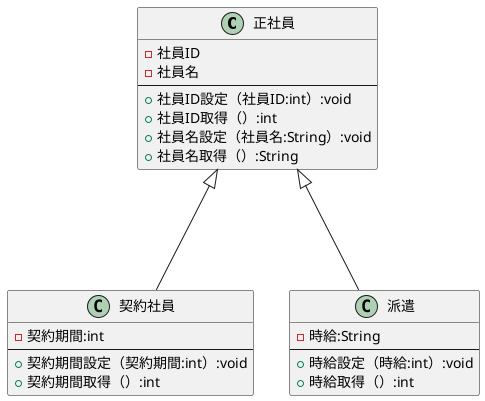 @startuml 演習3-1_CL_雇用形態
class 正社員 {
- 社員ID
- 社員名
---
+ 社員ID設定（社員ID:int）:void
+ 社員ID取得（）:int
+ 社員名設定（社員名:String）:void
+ 社員名取得（）:String
}
class 契約社員 {
- 契約期間:int
---
+ 契約期間設定（契約期間:int）:void
+ 契約期間取得（）:int
}
class 派遣 {
-時給:String
---
+ 時給設定（時給:int）:void
+ 時給取得（）:int
}
正社員 <|--down- 派遣
正社員 <|--down- 契約社員
@enduml